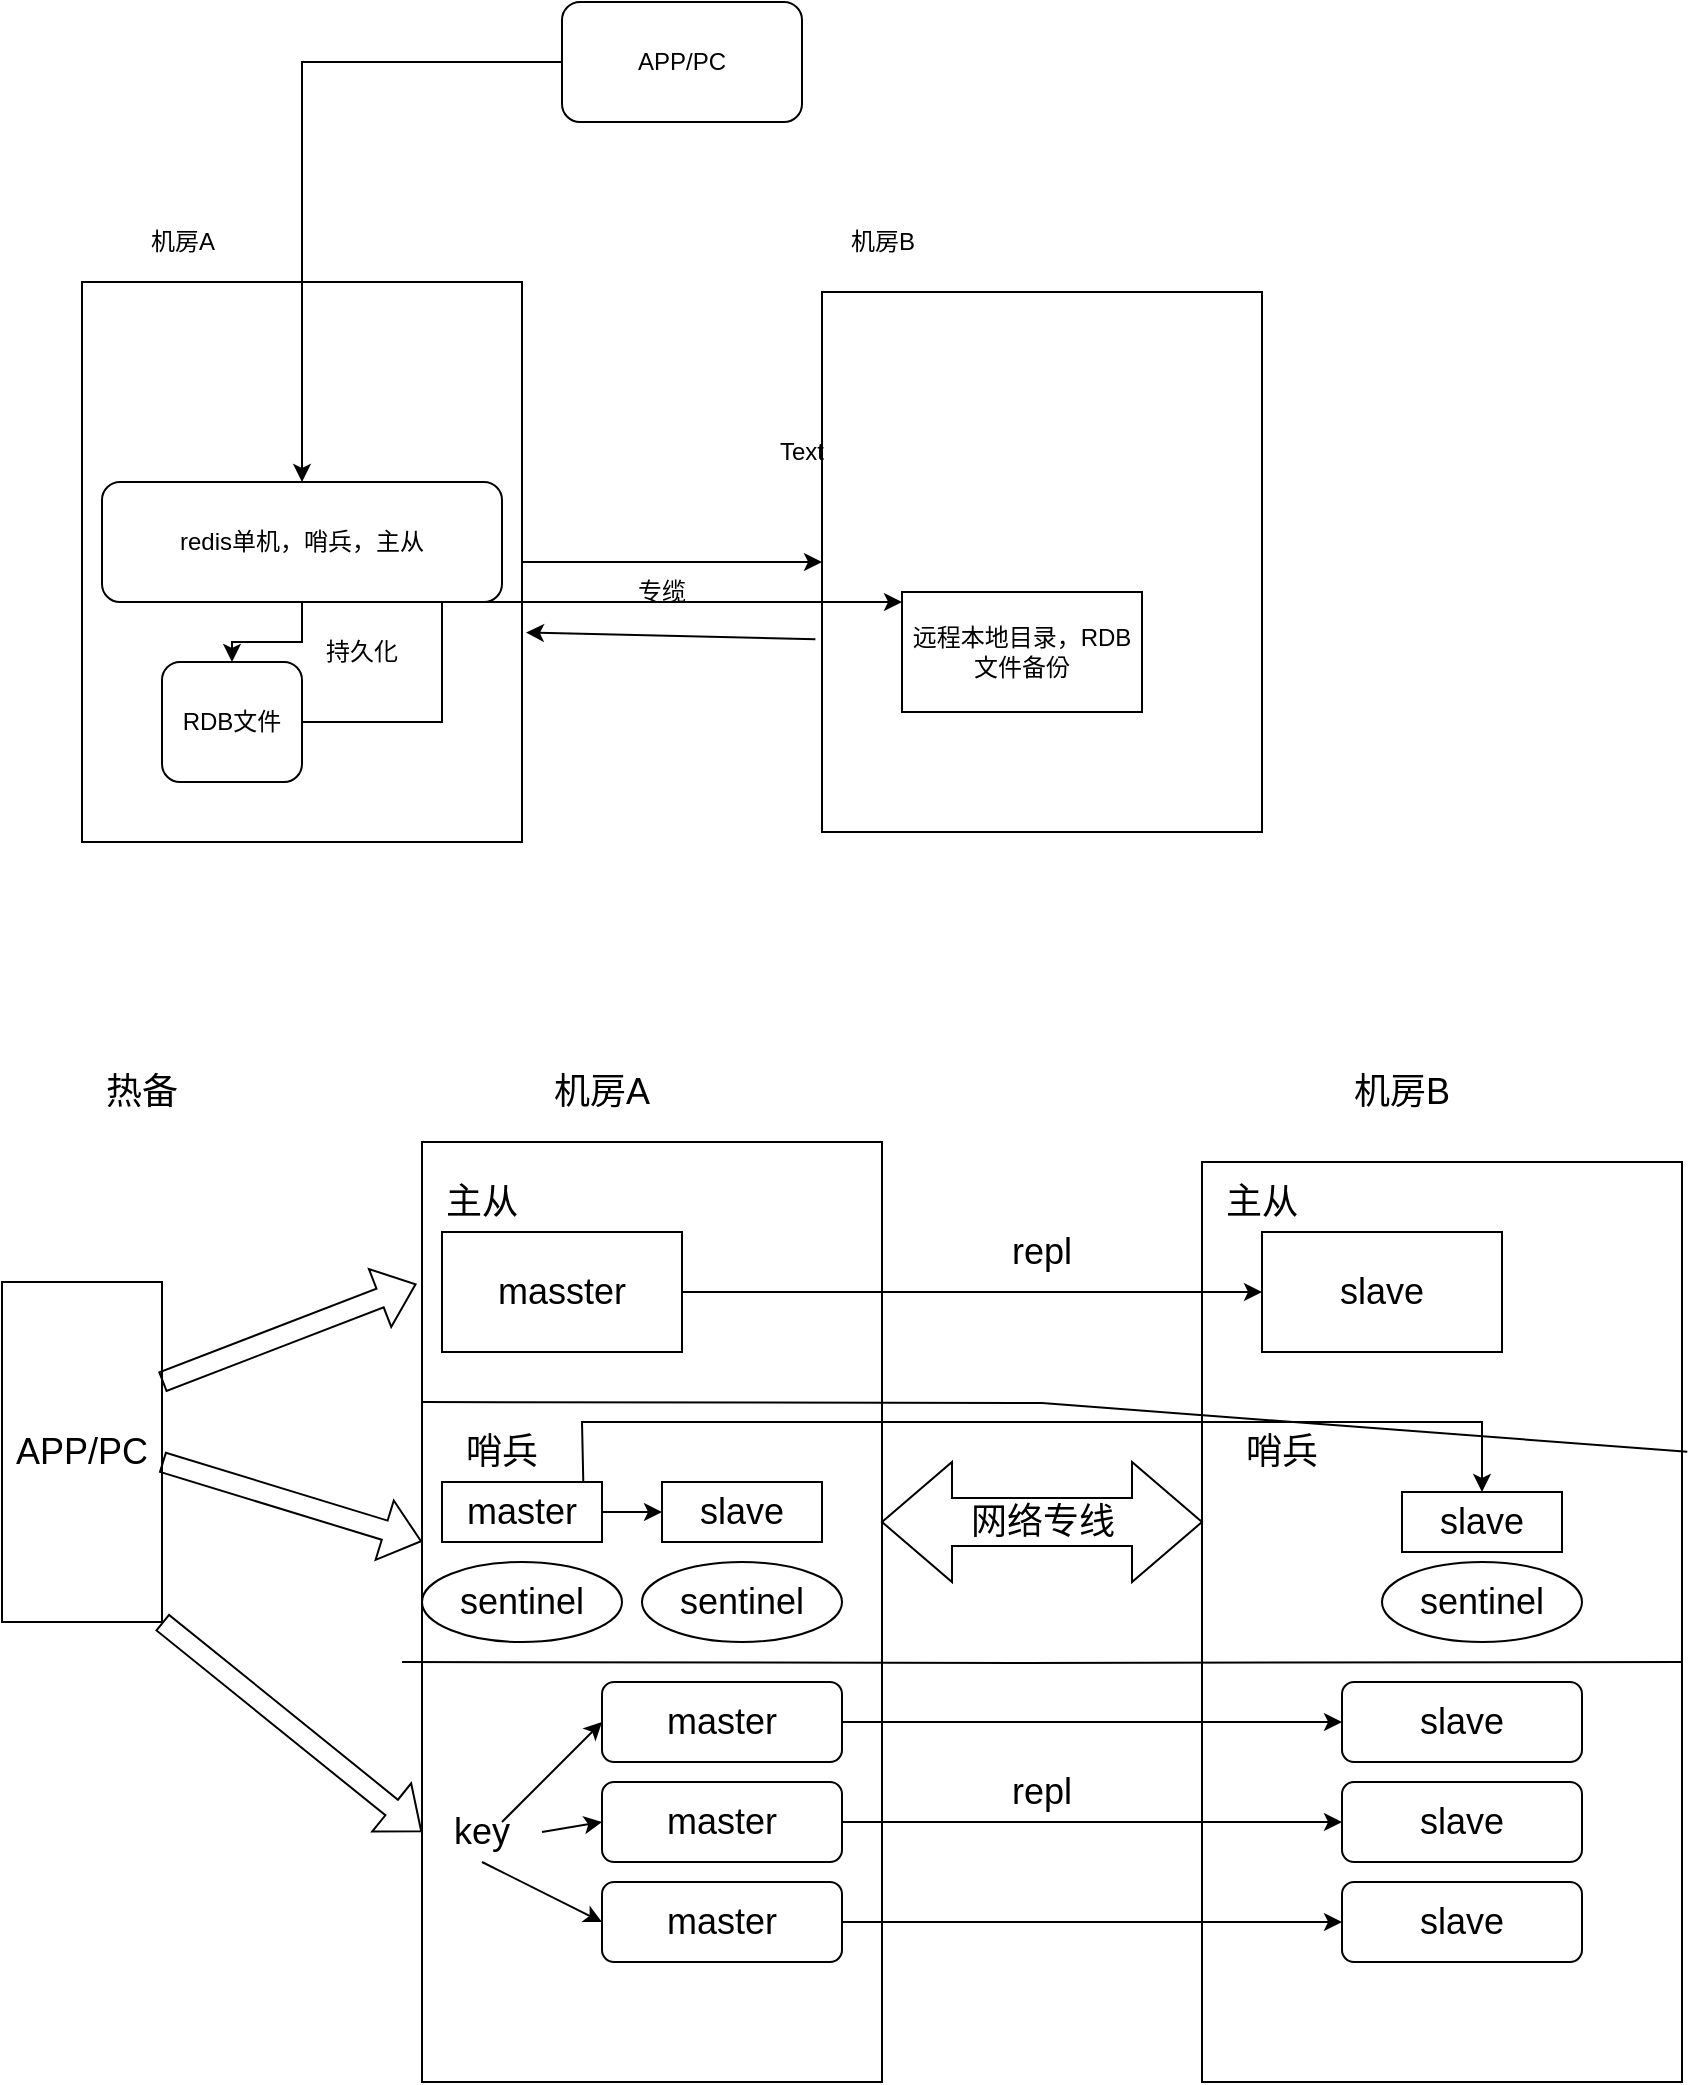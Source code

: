 <mxfile version="20.6.2" type="github">
  <diagram id="qKa6MyCNjmFO1Zgiebp7" name="第 1 页">
    <mxGraphModel dx="1022" dy="1637" grid="1" gridSize="10" guides="1" tooltips="1" connect="1" arrows="1" fold="1" page="1" pageScale="1" pageWidth="827" pageHeight="1169" math="0" shadow="0">
      <root>
        <mxCell id="0" />
        <mxCell id="1" parent="0" />
        <mxCell id="R4tpUfyN2Cm-w9piKVZH-14" style="edgeStyle=orthogonalEdgeStyle;rounded=0;orthogonalLoop=1;jettySize=auto;html=1;entryX=0;entryY=0.5;entryDx=0;entryDy=0;" edge="1" parent="1" source="R4tpUfyN2Cm-w9piKVZH-2" target="R4tpUfyN2Cm-w9piKVZH-3">
          <mxGeometry relative="1" as="geometry" />
        </mxCell>
        <mxCell id="R4tpUfyN2Cm-w9piKVZH-2" value="" style="rounded=0;whiteSpace=wrap;html=1;" vertex="1" parent="1">
          <mxGeometry x="40" y="50" width="220" height="280" as="geometry" />
        </mxCell>
        <mxCell id="R4tpUfyN2Cm-w9piKVZH-3" value="" style="rounded=0;whiteSpace=wrap;html=1;" vertex="1" parent="1">
          <mxGeometry x="410" y="55" width="220" height="270" as="geometry" />
        </mxCell>
        <mxCell id="R4tpUfyN2Cm-w9piKVZH-5" value="机房A" style="text;html=1;align=center;verticalAlign=middle;resizable=0;points=[];autosize=1;strokeColor=none;fillColor=none;" vertex="1" parent="1">
          <mxGeometry x="60" y="15" width="60" height="30" as="geometry" />
        </mxCell>
        <mxCell id="R4tpUfyN2Cm-w9piKVZH-6" value="机房B" style="text;html=1;align=center;verticalAlign=middle;resizable=0;points=[];autosize=1;strokeColor=none;fillColor=none;" vertex="1" parent="1">
          <mxGeometry x="410" y="15" width="60" height="30" as="geometry" />
        </mxCell>
        <mxCell id="R4tpUfyN2Cm-w9piKVZH-10" value="" style="edgeStyle=orthogonalEdgeStyle;rounded=0;orthogonalLoop=1;jettySize=auto;html=1;" edge="1" parent="1" source="R4tpUfyN2Cm-w9piKVZH-7" target="R4tpUfyN2Cm-w9piKVZH-9">
          <mxGeometry relative="1" as="geometry" />
        </mxCell>
        <mxCell id="R4tpUfyN2Cm-w9piKVZH-7" value="APP/PC" style="rounded=1;whiteSpace=wrap;html=1;" vertex="1" parent="1">
          <mxGeometry x="280" y="-90" width="120" height="60" as="geometry" />
        </mxCell>
        <mxCell id="R4tpUfyN2Cm-w9piKVZH-12" value="" style="edgeStyle=orthogonalEdgeStyle;rounded=0;orthogonalLoop=1;jettySize=auto;html=1;" edge="1" parent="1" source="R4tpUfyN2Cm-w9piKVZH-9" target="R4tpUfyN2Cm-w9piKVZH-11">
          <mxGeometry relative="1" as="geometry" />
        </mxCell>
        <mxCell id="R4tpUfyN2Cm-w9piKVZH-9" value="redis单机，哨兵，主从" style="rounded=1;whiteSpace=wrap;html=1;" vertex="1" parent="1">
          <mxGeometry x="50" y="150" width="200" height="60" as="geometry" />
        </mxCell>
        <mxCell id="R4tpUfyN2Cm-w9piKVZH-18" style="edgeStyle=orthogonalEdgeStyle;rounded=0;orthogonalLoop=1;jettySize=auto;html=1;" edge="1" parent="1" source="R4tpUfyN2Cm-w9piKVZH-11">
          <mxGeometry relative="1" as="geometry">
            <mxPoint x="450" y="210" as="targetPoint" />
            <Array as="points">
              <mxPoint x="220" y="270" />
              <mxPoint x="220" y="210" />
            </Array>
          </mxGeometry>
        </mxCell>
        <mxCell id="R4tpUfyN2Cm-w9piKVZH-11" value="RDB文件" style="rounded=1;whiteSpace=wrap;html=1;" vertex="1" parent="1">
          <mxGeometry x="80" y="240" width="70" height="60" as="geometry" />
        </mxCell>
        <mxCell id="R4tpUfyN2Cm-w9piKVZH-13" value="持久化" style="text;html=1;strokeColor=none;fillColor=none;align=center;verticalAlign=middle;whiteSpace=wrap;rounded=0;" vertex="1" parent="1">
          <mxGeometry x="150" y="220" width="60" height="30" as="geometry" />
        </mxCell>
        <mxCell id="R4tpUfyN2Cm-w9piKVZH-16" value="" style="endArrow=classic;html=1;rounded=0;entryX=1.009;entryY=0.626;entryDx=0;entryDy=0;entryPerimeter=0;exitX=-0.015;exitY=0.643;exitDx=0;exitDy=0;exitPerimeter=0;" edge="1" parent="1" source="R4tpUfyN2Cm-w9piKVZH-3" target="R4tpUfyN2Cm-w9piKVZH-2">
          <mxGeometry width="50" height="50" relative="1" as="geometry">
            <mxPoint x="380" y="270" as="sourcePoint" />
            <mxPoint x="430" y="220" as="targetPoint" />
          </mxGeometry>
        </mxCell>
        <mxCell id="R4tpUfyN2Cm-w9piKVZH-17" value="专缆" style="text;html=1;strokeColor=none;fillColor=none;align=center;verticalAlign=middle;whiteSpace=wrap;rounded=0;" vertex="1" parent="1">
          <mxGeometry x="300" y="190" width="60" height="30" as="geometry" />
        </mxCell>
        <mxCell id="R4tpUfyN2Cm-w9piKVZH-19" value="远程本地目录，RDB文件备份" style="rounded=0;whiteSpace=wrap;html=1;" vertex="1" parent="1">
          <mxGeometry x="450" y="205" width="120" height="60" as="geometry" />
        </mxCell>
        <mxCell id="R4tpUfyN2Cm-w9piKVZH-25" value="Text" style="text;html=1;strokeColor=none;fillColor=none;align=center;verticalAlign=middle;whiteSpace=wrap;rounded=0;" vertex="1" parent="1">
          <mxGeometry x="370" y="120" width="60" height="30" as="geometry" />
        </mxCell>
        <mxCell id="R4tpUfyN2Cm-w9piKVZH-27" value="" style="rounded=0;whiteSpace=wrap;html=1;" vertex="1" parent="1">
          <mxGeometry x="210" y="480" width="230" height="470" as="geometry" />
        </mxCell>
        <mxCell id="R4tpUfyN2Cm-w9piKVZH-28" value="" style="rounded=0;whiteSpace=wrap;html=1;" vertex="1" parent="1">
          <mxGeometry x="600" y="490" width="240" height="460" as="geometry" />
        </mxCell>
        <mxCell id="R4tpUfyN2Cm-w9piKVZH-30" value="&lt;font style=&quot;font-size: 18px;&quot;&gt;热备&lt;/font&gt;" style="text;html=1;strokeColor=none;fillColor=none;align=center;verticalAlign=middle;whiteSpace=wrap;rounded=0;" vertex="1" parent="1">
          <mxGeometry x="20" y="430" width="100" height="50" as="geometry" />
        </mxCell>
        <mxCell id="R4tpUfyN2Cm-w9piKVZH-31" value="机房B" style="text;html=1;strokeColor=none;fillColor=none;align=center;verticalAlign=middle;whiteSpace=wrap;rounded=0;fontSize=18;" vertex="1" parent="1">
          <mxGeometry x="670" y="440" width="60" height="30" as="geometry" />
        </mxCell>
        <mxCell id="R4tpUfyN2Cm-w9piKVZH-32" value="机房A" style="text;html=1;strokeColor=none;fillColor=none;align=center;verticalAlign=middle;whiteSpace=wrap;rounded=0;fontSize=18;" vertex="1" parent="1">
          <mxGeometry x="270" y="440" width="60" height="30" as="geometry" />
        </mxCell>
        <mxCell id="R4tpUfyN2Cm-w9piKVZH-44" style="edgeStyle=orthogonalEdgeStyle;rounded=0;orthogonalLoop=1;jettySize=auto;html=1;fontSize=18;" edge="1" parent="1" source="R4tpUfyN2Cm-w9piKVZH-33" target="R4tpUfyN2Cm-w9piKVZH-43">
          <mxGeometry relative="1" as="geometry" />
        </mxCell>
        <mxCell id="R4tpUfyN2Cm-w9piKVZH-33" value="masster" style="rounded=0;whiteSpace=wrap;html=1;fontSize=18;" vertex="1" parent="1">
          <mxGeometry x="220" y="525" width="120" height="60" as="geometry" />
        </mxCell>
        <mxCell id="R4tpUfyN2Cm-w9piKVZH-35" value="" style="endArrow=none;html=1;rounded=0;fontSize=18;exitX=0;exitY=0.25;exitDx=0;exitDy=0;" edge="1" parent="1">
          <mxGeometry width="50" height="50" relative="1" as="geometry">
            <mxPoint x="200" y="740" as="sourcePoint" />
            <mxPoint x="840" y="740" as="targetPoint" />
            <Array as="points">
              <mxPoint x="510" y="740.5" />
            </Array>
          </mxGeometry>
        </mxCell>
        <mxCell id="R4tpUfyN2Cm-w9piKVZH-37" value="" style="endArrow=none;html=1;rounded=0;fontSize=18;exitX=0;exitY=0.25;exitDx=0;exitDy=0;entryX=1.011;entryY=0.315;entryDx=0;entryDy=0;entryPerimeter=0;" edge="1" parent="1" target="R4tpUfyN2Cm-w9piKVZH-28">
          <mxGeometry width="50" height="50" relative="1" as="geometry">
            <mxPoint x="210" y="610" as="sourcePoint" />
            <mxPoint x="820" y="610" as="targetPoint" />
            <Array as="points">
              <mxPoint x="520" y="610.5" />
            </Array>
          </mxGeometry>
        </mxCell>
        <mxCell id="R4tpUfyN2Cm-w9piKVZH-38" value="APP/PC" style="rounded=0;whiteSpace=wrap;html=1;fontSize=18;" vertex="1" parent="1">
          <mxGeometry y="550" width="80" height="170" as="geometry" />
        </mxCell>
        <mxCell id="R4tpUfyN2Cm-w9piKVZH-41" value="主从" style="text;html=1;strokeColor=none;fillColor=none;align=center;verticalAlign=middle;whiteSpace=wrap;rounded=0;fontSize=18;" vertex="1" parent="1">
          <mxGeometry x="210" y="495" width="60" height="30" as="geometry" />
        </mxCell>
        <mxCell id="R4tpUfyN2Cm-w9piKVZH-42" value="主从" style="text;html=1;strokeColor=none;fillColor=none;align=center;verticalAlign=middle;whiteSpace=wrap;rounded=0;fontSize=18;" vertex="1" parent="1">
          <mxGeometry x="600" y="495" width="60" height="30" as="geometry" />
        </mxCell>
        <mxCell id="R4tpUfyN2Cm-w9piKVZH-43" value="slave" style="rounded=0;whiteSpace=wrap;html=1;fontSize=18;" vertex="1" parent="1">
          <mxGeometry x="630" y="525" width="120" height="60" as="geometry" />
        </mxCell>
        <mxCell id="R4tpUfyN2Cm-w9piKVZH-45" value="repl" style="text;html=1;strokeColor=none;fillColor=none;align=center;verticalAlign=middle;whiteSpace=wrap;rounded=0;fontSize=18;" vertex="1" parent="1">
          <mxGeometry x="490" y="520" width="60" height="30" as="geometry" />
        </mxCell>
        <mxCell id="R4tpUfyN2Cm-w9piKVZH-47" value="网络专线" style="html=1;shadow=0;dashed=0;align=center;verticalAlign=middle;shape=mxgraph.arrows2.twoWayArrow;dy=0.6;dx=35;fontSize=18;" vertex="1" parent="1">
          <mxGeometry x="440" y="640" width="160" height="60" as="geometry" />
        </mxCell>
        <mxCell id="R4tpUfyN2Cm-w9piKVZH-49" value="哨兵" style="text;html=1;strokeColor=none;fillColor=none;align=center;verticalAlign=middle;whiteSpace=wrap;rounded=0;fontSize=18;" vertex="1" parent="1">
          <mxGeometry x="220" y="620" width="60" height="30" as="geometry" />
        </mxCell>
        <mxCell id="R4tpUfyN2Cm-w9piKVZH-50" value="哨兵" style="text;html=1;strokeColor=none;fillColor=none;align=center;verticalAlign=middle;whiteSpace=wrap;rounded=0;fontSize=18;" vertex="1" parent="1">
          <mxGeometry x="610" y="620" width="60" height="30" as="geometry" />
        </mxCell>
        <mxCell id="R4tpUfyN2Cm-w9piKVZH-59" style="edgeStyle=orthogonalEdgeStyle;rounded=0;orthogonalLoop=1;jettySize=auto;html=1;entryX=0;entryY=0.5;entryDx=0;entryDy=0;fontSize=18;" edge="1" parent="1" source="R4tpUfyN2Cm-w9piKVZH-51" target="R4tpUfyN2Cm-w9piKVZH-53">
          <mxGeometry relative="1" as="geometry" />
        </mxCell>
        <mxCell id="R4tpUfyN2Cm-w9piKVZH-51" value="master" style="rounded=0;whiteSpace=wrap;html=1;fontSize=18;" vertex="1" parent="1">
          <mxGeometry x="220" y="650" width="80" height="30" as="geometry" />
        </mxCell>
        <mxCell id="R4tpUfyN2Cm-w9piKVZH-53" value="slave" style="rounded=0;whiteSpace=wrap;html=1;fontSize=18;" vertex="1" parent="1">
          <mxGeometry x="330" y="650" width="80" height="30" as="geometry" />
        </mxCell>
        <mxCell id="R4tpUfyN2Cm-w9piKVZH-54" value="sentinel" style="ellipse;whiteSpace=wrap;html=1;fontSize=18;" vertex="1" parent="1">
          <mxGeometry x="210" y="690" width="100" height="40" as="geometry" />
        </mxCell>
        <mxCell id="R4tpUfyN2Cm-w9piKVZH-55" value="sentinel" style="ellipse;whiteSpace=wrap;html=1;fontSize=18;" vertex="1" parent="1">
          <mxGeometry x="320" y="690" width="100" height="40" as="geometry" />
        </mxCell>
        <mxCell id="R4tpUfyN2Cm-w9piKVZH-56" value="slave" style="rounded=0;whiteSpace=wrap;html=1;fontSize=18;" vertex="1" parent="1">
          <mxGeometry x="700" y="655" width="80" height="30" as="geometry" />
        </mxCell>
        <mxCell id="R4tpUfyN2Cm-w9piKVZH-57" value="sentinel" style="ellipse;whiteSpace=wrap;html=1;fontSize=18;" vertex="1" parent="1">
          <mxGeometry x="690" y="690" width="100" height="40" as="geometry" />
        </mxCell>
        <mxCell id="R4tpUfyN2Cm-w9piKVZH-60" value="" style="endArrow=classic;html=1;rounded=0;fontSize=18;exitX=0.883;exitY=-0.011;exitDx=0;exitDy=0;exitPerimeter=0;" edge="1" parent="1" source="R4tpUfyN2Cm-w9piKVZH-51" target="R4tpUfyN2Cm-w9piKVZH-56">
          <mxGeometry width="50" height="50" relative="1" as="geometry">
            <mxPoint x="430" y="660" as="sourcePoint" />
            <mxPoint x="480" y="610" as="targetPoint" />
            <Array as="points">
              <mxPoint x="290" y="620" />
              <mxPoint x="740" y="620" />
            </Array>
          </mxGeometry>
        </mxCell>
        <mxCell id="R4tpUfyN2Cm-w9piKVZH-73" style="edgeStyle=orthogonalEdgeStyle;rounded=0;orthogonalLoop=1;jettySize=auto;html=1;fontSize=18;" edge="1" parent="1" source="R4tpUfyN2Cm-w9piKVZH-62" target="R4tpUfyN2Cm-w9piKVZH-70">
          <mxGeometry relative="1" as="geometry" />
        </mxCell>
        <mxCell id="R4tpUfyN2Cm-w9piKVZH-62" value="master" style="rounded=1;whiteSpace=wrap;html=1;fontSize=18;" vertex="1" parent="1">
          <mxGeometry x="300" y="750" width="120" height="40" as="geometry" />
        </mxCell>
        <mxCell id="R4tpUfyN2Cm-w9piKVZH-74" style="edgeStyle=orthogonalEdgeStyle;rounded=0;orthogonalLoop=1;jettySize=auto;html=1;fontSize=18;" edge="1" parent="1" source="R4tpUfyN2Cm-w9piKVZH-63" target="R4tpUfyN2Cm-w9piKVZH-71">
          <mxGeometry relative="1" as="geometry" />
        </mxCell>
        <mxCell id="R4tpUfyN2Cm-w9piKVZH-63" value="master" style="rounded=1;whiteSpace=wrap;html=1;fontSize=18;" vertex="1" parent="1">
          <mxGeometry x="300" y="800" width="120" height="40" as="geometry" />
        </mxCell>
        <mxCell id="R4tpUfyN2Cm-w9piKVZH-75" style="edgeStyle=orthogonalEdgeStyle;rounded=0;orthogonalLoop=1;jettySize=auto;html=1;fontSize=18;" edge="1" parent="1" source="R4tpUfyN2Cm-w9piKVZH-64" target="R4tpUfyN2Cm-w9piKVZH-72">
          <mxGeometry relative="1" as="geometry" />
        </mxCell>
        <mxCell id="R4tpUfyN2Cm-w9piKVZH-64" value="master" style="rounded=1;whiteSpace=wrap;html=1;fontSize=18;" vertex="1" parent="1">
          <mxGeometry x="300" y="850" width="120" height="40" as="geometry" />
        </mxCell>
        <mxCell id="R4tpUfyN2Cm-w9piKVZH-65" value="key" style="text;html=1;strokeColor=none;fillColor=none;align=center;verticalAlign=middle;whiteSpace=wrap;rounded=0;fontSize=18;" vertex="1" parent="1">
          <mxGeometry x="210" y="810" width="60" height="30" as="geometry" />
        </mxCell>
        <mxCell id="R4tpUfyN2Cm-w9piKVZH-66" value="" style="endArrow=classic;html=1;rounded=0;fontSize=18;" edge="1" parent="1">
          <mxGeometry width="50" height="50" relative="1" as="geometry">
            <mxPoint x="250" y="820" as="sourcePoint" />
            <mxPoint x="300" y="770" as="targetPoint" />
          </mxGeometry>
        </mxCell>
        <mxCell id="R4tpUfyN2Cm-w9piKVZH-67" value="" style="endArrow=classic;html=1;rounded=0;fontSize=18;entryX=0;entryY=0.5;entryDx=0;entryDy=0;exitX=0.5;exitY=1;exitDx=0;exitDy=0;" edge="1" parent="1" source="R4tpUfyN2Cm-w9piKVZH-65" target="R4tpUfyN2Cm-w9piKVZH-64">
          <mxGeometry width="50" height="50" relative="1" as="geometry">
            <mxPoint x="230" y="880" as="sourcePoint" />
            <mxPoint x="280" y="830" as="targetPoint" />
          </mxGeometry>
        </mxCell>
        <mxCell id="R4tpUfyN2Cm-w9piKVZH-69" value="" style="endArrow=classic;html=1;rounded=0;fontSize=18;exitX=1;exitY=0.5;exitDx=0;exitDy=0;entryX=0;entryY=0.5;entryDx=0;entryDy=0;" edge="1" parent="1" source="R4tpUfyN2Cm-w9piKVZH-65" target="R4tpUfyN2Cm-w9piKVZH-63">
          <mxGeometry width="50" height="50" relative="1" as="geometry">
            <mxPoint x="430" y="770" as="sourcePoint" />
            <mxPoint x="480" y="720" as="targetPoint" />
          </mxGeometry>
        </mxCell>
        <mxCell id="R4tpUfyN2Cm-w9piKVZH-70" value="slave&lt;span style=&quot;color: rgba(0, 0, 0, 0); font-family: monospace; font-size: 0px; text-align: start;&quot;&gt;%3CmxGraphModel%3E%3Croot%3E%3CmxCell%20id%3D%220%22%2F%3E%3CmxCell%20id%3D%221%22%20parent%3D%220%22%2F%3E%3CmxCell%20id%3D%222%22%20value%3D%22master%22%20style%3D%22rounded%3D1%3BwhiteSpace%3Dwrap%3Bhtml%3D1%3BfontSize%3D18%3B%22%20vertex%3D%221%22%20parent%3D%221%22%3E%3CmxGeometry%20x%3D%22300%22%20y%3D%22750%22%20width%3D%22120%22%20height%3D%2240%22%20as%3D%22geometry%22%2F%3E%3C%2FmxCell%3E%3C%2Froot%3E%3C%2FmxGraphModel%3E&lt;/span&gt;" style="rounded=1;whiteSpace=wrap;html=1;fontSize=18;" vertex="1" parent="1">
          <mxGeometry x="670" y="750" width="120" height="40" as="geometry" />
        </mxCell>
        <mxCell id="R4tpUfyN2Cm-w9piKVZH-71" value="slave&lt;span style=&quot;color: rgba(0, 0, 0, 0); font-family: monospace; font-size: 0px; text-align: start;&quot;&gt;%3CmxGraphModel%3E%3Croot%3E%3CmxCell%20id%3D%220%22%2F%3E%3CmxCell%20id%3D%221%22%20parent%3D%220%22%2F%3E%3CmxCell%20id%3D%222%22%20value%3D%22master%22%20style%3D%22rounded%3D1%3BwhiteSpace%3Dwrap%3Bhtml%3D1%3BfontSize%3D18%3B%22%20vertex%3D%221%22%20parent%3D%221%22%3E%3CmxGeometry%20x%3D%22300%22%20y%3D%22750%22%20width%3D%22120%22%20height%3D%2240%22%20as%3D%22geometry%22%2F%3E%3C%2FmxCell%3E%3C%2Froot%3E%3C%2FmxGraphModel%3E&lt;/span&gt;" style="rounded=1;whiteSpace=wrap;html=1;fontSize=18;" vertex="1" parent="1">
          <mxGeometry x="670" y="800" width="120" height="40" as="geometry" />
        </mxCell>
        <mxCell id="R4tpUfyN2Cm-w9piKVZH-72" value="slave&lt;span style=&quot;color: rgba(0, 0, 0, 0); font-family: monospace; font-size: 0px; text-align: start;&quot;&gt;%3CmxGraphModel%3E%3Croot%3E%3CmxCell%20id%3D%220%22%2F%3E%3CmxCell%20id%3D%221%22%20parent%3D%220%22%2F%3E%3CmxCell%20id%3D%222%22%20value%3D%22master%22%20style%3D%22rounded%3D1%3BwhiteSpace%3Dwrap%3Bhtml%3D1%3BfontSize%3D18%3B%22%20vertex%3D%221%22%20parent%3D%221%22%3E%3CmxGeometry%20x%3D%22300%22%20y%3D%22750%22%20width%3D%22120%22%20height%3D%2240%22%20as%3D%22geometry%22%2F%3E%3C%2FmxCell%3E%3C%2Froot%3E%3C%2FmxGraphModel%3E&lt;/span&gt;" style="rounded=1;whiteSpace=wrap;html=1;fontSize=18;" vertex="1" parent="1">
          <mxGeometry x="670" y="850" width="120" height="40" as="geometry" />
        </mxCell>
        <mxCell id="R4tpUfyN2Cm-w9piKVZH-76" value="repl" style="text;html=1;strokeColor=none;fillColor=none;align=center;verticalAlign=middle;whiteSpace=wrap;rounded=0;fontSize=18;" vertex="1" parent="1">
          <mxGeometry x="490" y="790" width="60" height="30" as="geometry" />
        </mxCell>
        <mxCell id="R4tpUfyN2Cm-w9piKVZH-80" value="" style="shape=flexArrow;endArrow=classic;html=1;rounded=0;fontSize=18;entryX=-0.012;entryY=0.151;entryDx=0;entryDy=0;entryPerimeter=0;" edge="1" parent="1" target="R4tpUfyN2Cm-w9piKVZH-27">
          <mxGeometry width="50" height="50" relative="1" as="geometry">
            <mxPoint x="80" y="600" as="sourcePoint" />
            <mxPoint x="130" y="550" as="targetPoint" />
          </mxGeometry>
        </mxCell>
        <mxCell id="R4tpUfyN2Cm-w9piKVZH-81" value="" style="shape=flexArrow;endArrow=classic;html=1;rounded=0;fontSize=18;" edge="1" parent="1" target="R4tpUfyN2Cm-w9piKVZH-27">
          <mxGeometry width="50" height="50" relative="1" as="geometry">
            <mxPoint x="80" y="640" as="sourcePoint" />
            <mxPoint x="207.24" y="590.97" as="targetPoint" />
          </mxGeometry>
        </mxCell>
        <mxCell id="R4tpUfyN2Cm-w9piKVZH-83" value="" style="shape=flexArrow;endArrow=classic;html=1;rounded=0;fontSize=18;entryX=0;entryY=0.5;entryDx=0;entryDy=0;" edge="1" parent="1" target="R4tpUfyN2Cm-w9piKVZH-65">
          <mxGeometry width="50" height="50" relative="1" as="geometry">
            <mxPoint x="80" y="720" as="sourcePoint" />
            <mxPoint x="207.24" y="670.97" as="targetPoint" />
          </mxGeometry>
        </mxCell>
      </root>
    </mxGraphModel>
  </diagram>
</mxfile>
